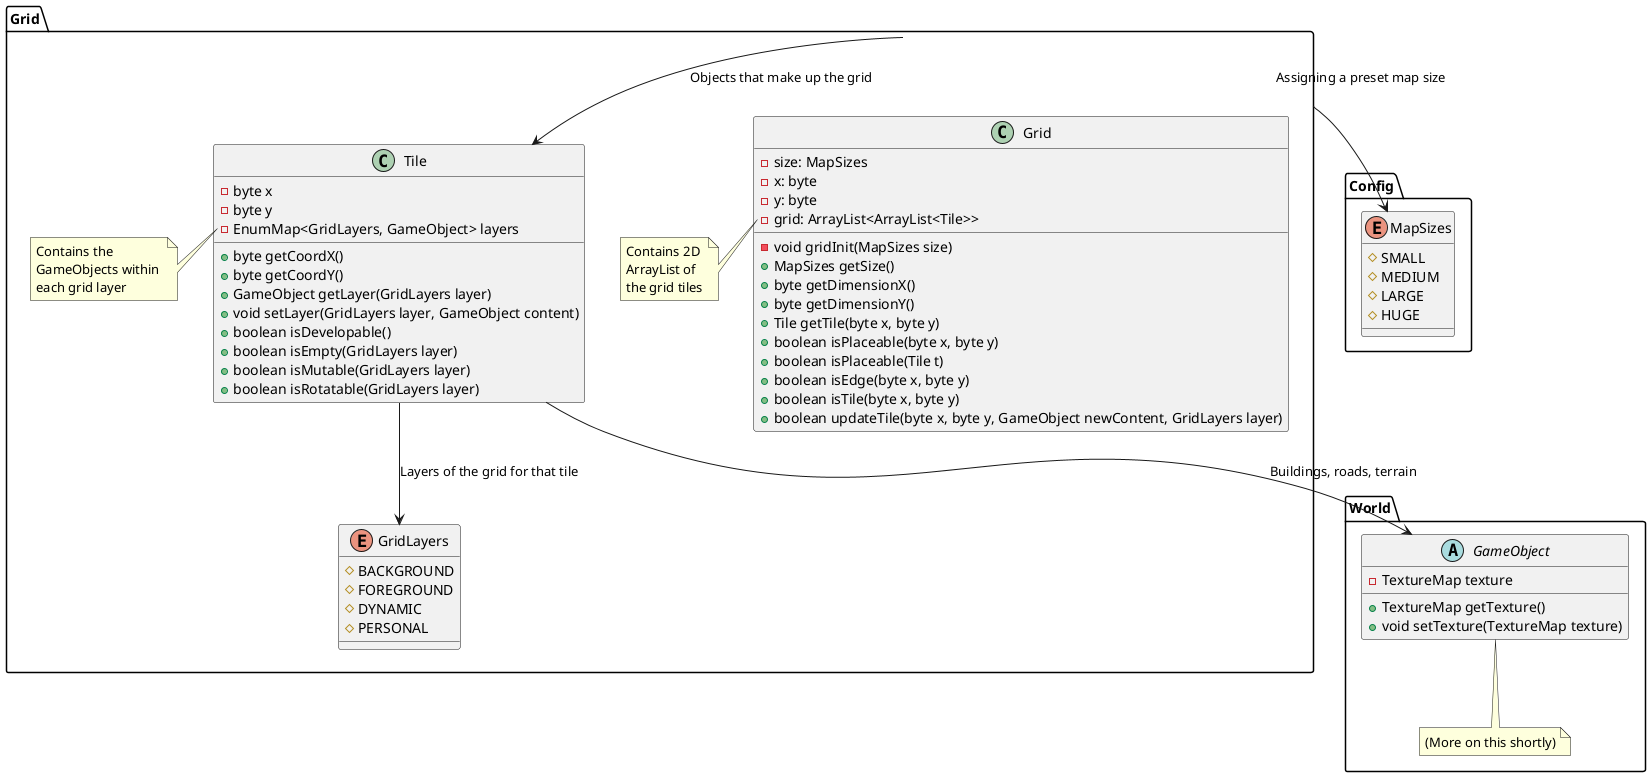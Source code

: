 @startuml
package "Config" {
    enum MapSizes {
        # SMALL
        # MEDIUM
        # LARGE
        # HUGE
    }
}
package "Grid" {
    class Grid {
        - size: MapSizes
        - x: byte
        - y: byte
        - grid: ArrayList<ArrayList<Tile>>
        - void gridInit(MapSizes size)
        + MapSizes getSize()
        + byte getDimensionX()
        + byte getDimensionY()
        + Tile getTile(byte x, byte y)
        + boolean isPlaceable(byte x, byte y)
        + boolean isPlaceable(Tile t)
        + boolean isEdge(byte x, byte y)
        + boolean isTile(byte x, byte y)
        + boolean updateTile(byte x, byte y, GameObject newContent, GridLayers layer)
    }
    note left of Grid::grid
        Contains 2D 
        ArrayList of 
        the grid tiles
    end note
    class Tile {
        - byte x
        - byte y
        - EnumMap<GridLayers, GameObject> layers
        + byte getCoordX()
        + byte getCoordY()
        + GameObject getLayer(GridLayers layer)
        + void setLayer(GridLayers layer, GameObject content)
        + boolean isDevelopable()
        + boolean isEmpty(GridLayers layer)
        + boolean isMutable(GridLayers layer)
        + boolean isRotatable(GridLayers layer)
    }
    note left of Tile::layers
        Contains the 
        GameObjects within 
        each grid layer
    end note
    enum GridLayers {
        # BACKGROUND
        # FOREGROUND
        # DYNAMIC
        # PERSONAL
    }
}
package "World" {
    abstract class GameObject {
        - TextureMap texture
        + TextureMap getTexture()
        + void setTexture(TextureMap texture)
    }

    note bottom of GameObject 
        (More on this shortly)
    end note
}

Grid --> MapSizes: Assigning a preset map size
Grid --> Tile: Objects that make up the grid
Tile --> GameObject: Buildings, roads, terrain
Tile --> GridLayers: Layers of the grid for that tile

@enduml
